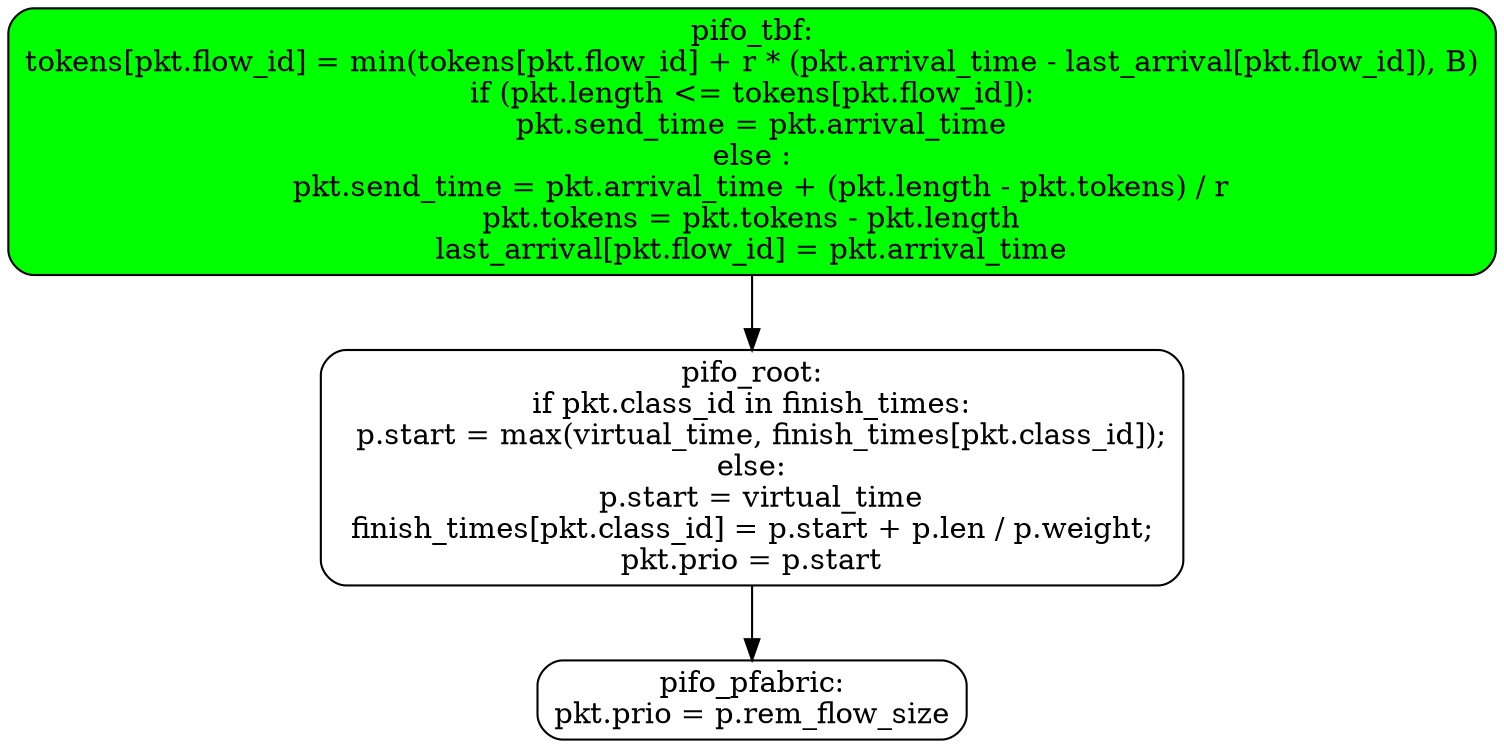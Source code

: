 digraph sched_graph {
node [shape = box style="rounded,filled"];
root [label =
"pifo_root:
if pkt.class_id in finish_times:
  p.start = max(virtual_time, finish_times[pkt.class_id]);
else:
  p.start = virtual_time
finish_times[pkt.class_id] = p.start + p.len / p.weight;
pkt.prio = p.start
"
fillcolor=white];

left [label =
"pifo_pfabric:
pkt.prio = p.rem_flow_size
"
fillcolor = white];

right [label =
"pifo_tbf:
tokens[pkt.flow_id] = min(tokens[pkt.flow_id] + r * (pkt.arrival_time - last_arrival[pkt.flow_id]), B)
if (pkt.length <= tokens[pkt.flow_id]):
  pkt.send_time = pkt.arrival_time
else :
  pkt.send_time = pkt.arrival_time + (pkt.length - pkt.tokens) / r
pkt.tokens = pkt.tokens - pkt.length
last_arrival[pkt.flow_id] = pkt.arrival_time
"
fillcolor = green];

root -> left;
right -> root;
}
